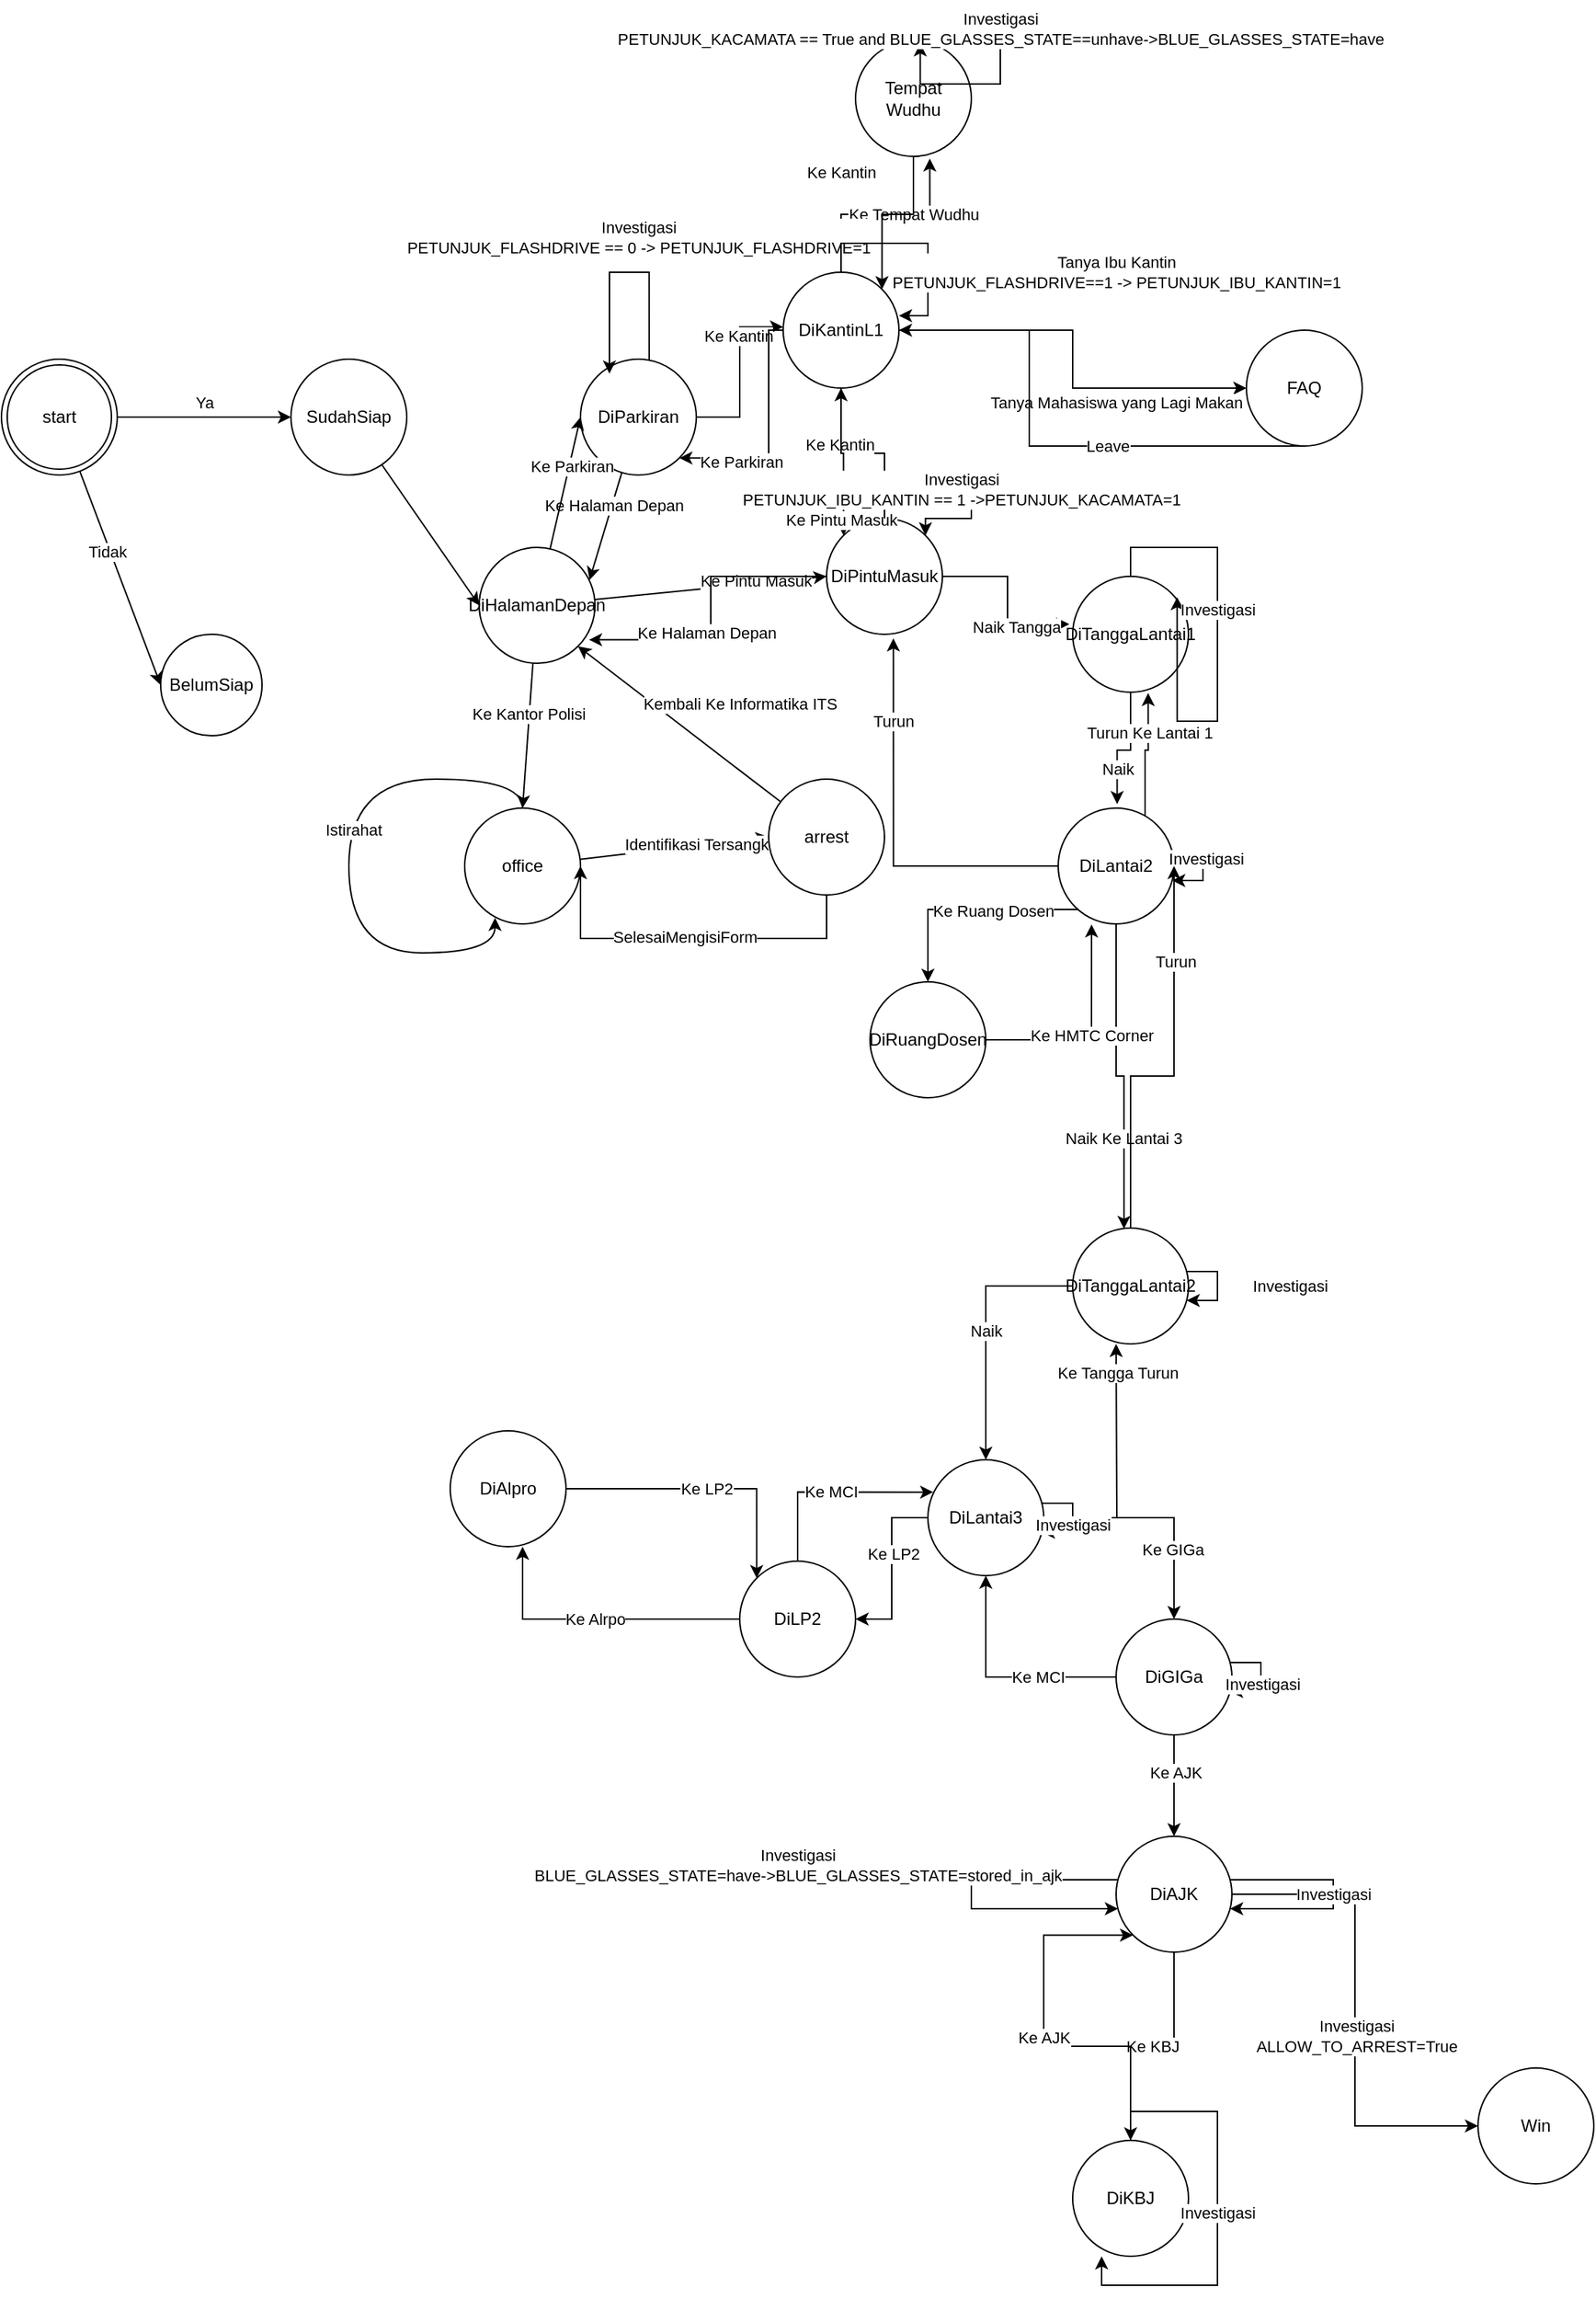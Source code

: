 <mxfile version="21.1.4" type="github">
  <diagram name="Page-1" id="a4VfMDKpxINX2sIHpQXR">
    <mxGraphModel dx="1909" dy="2142" grid="1" gridSize="10" guides="1" tooltips="1" connect="1" arrows="1" fold="1" page="1" pageScale="1" pageWidth="850" pageHeight="1100" math="0" shadow="0">
      <root>
        <mxCell id="0" />
        <mxCell id="1" parent="0" />
        <mxCell id="wOhKXllFgkgMSMnQ2QyS-3" style="edgeStyle=orthogonalEdgeStyle;rounded=0;orthogonalLoop=1;jettySize=auto;html=1;entryX=0;entryY=0.5;entryDx=0;entryDy=0;" parent="1" source="wOhKXllFgkgMSMnQ2QyS-1" target="wOhKXllFgkgMSMnQ2QyS-2" edge="1">
          <mxGeometry relative="1" as="geometry" />
        </mxCell>
        <mxCell id="wOhKXllFgkgMSMnQ2QyS-4" value="Ya" style="edgeLabel;html=1;align=center;verticalAlign=middle;resizable=0;points=[];" parent="wOhKXllFgkgMSMnQ2QyS-3" vertex="1" connectable="0">
          <mxGeometry x="0.23" y="1" relative="1" as="geometry">
            <mxPoint x="-14" y="-9" as="offset" />
          </mxGeometry>
        </mxCell>
        <mxCell id="wOhKXllFgkgMSMnQ2QyS-6" style="rounded=0;orthogonalLoop=1;jettySize=auto;html=1;entryX=0;entryY=0.5;entryDx=0;entryDy=0;" parent="1" source="wOhKXllFgkgMSMnQ2QyS-1" target="wOhKXllFgkgMSMnQ2QyS-8" edge="1">
          <mxGeometry relative="1" as="geometry">
            <mxPoint x="150" y="420" as="targetPoint" />
          </mxGeometry>
        </mxCell>
        <mxCell id="wOhKXllFgkgMSMnQ2QyS-7" value="Tidak" style="edgeLabel;html=1;align=center;verticalAlign=middle;resizable=0;points=[];" parent="wOhKXllFgkgMSMnQ2QyS-6" vertex="1" connectable="0">
          <mxGeometry x="-0.264" y="-2" relative="1" as="geometry">
            <mxPoint as="offset" />
          </mxGeometry>
        </mxCell>
        <mxCell id="wOhKXllFgkgMSMnQ2QyS-1" value="start" style="ellipse;shape=doubleEllipse;html=1;dashed=0;whiteSpace=wrap;aspect=fixed;" parent="1" vertex="1">
          <mxGeometry x="40" y="220" width="80" height="80" as="geometry" />
        </mxCell>
        <mxCell id="ifHIusebaDyqtSIKKYJp-2" style="rounded=0;orthogonalLoop=1;jettySize=auto;html=1;entryX=0;entryY=0.5;entryDx=0;entryDy=0;elbow=vertical;" edge="1" parent="1" source="wOhKXllFgkgMSMnQ2QyS-2" target="ifHIusebaDyqtSIKKYJp-1">
          <mxGeometry relative="1" as="geometry" />
        </mxCell>
        <mxCell id="wOhKXllFgkgMSMnQ2QyS-2" value="SudahSiap" style="shape=ellipse;html=1;dashed=0;whiteSpace=wrap;aspect=fixed;perimeter=ellipsePerimeter;" parent="1" vertex="1">
          <mxGeometry x="240" y="220" width="80" height="80" as="geometry" />
        </mxCell>
        <mxCell id="wOhKXllFgkgMSMnQ2QyS-8" value="BelumSiap" style="shape=ellipse;html=1;dashed=0;whiteSpace=wrap;aspect=fixed;perimeter=ellipsePerimeter;" parent="1" vertex="1">
          <mxGeometry x="150" y="410" width="70" height="70" as="geometry" />
        </mxCell>
        <mxCell id="ifHIusebaDyqtSIKKYJp-21" style="edgeStyle=orthogonalEdgeStyle;rounded=0;orthogonalLoop=1;jettySize=auto;html=1;entryX=0;entryY=0.472;entryDx=0;entryDy=0;entryPerimeter=0;" edge="1" parent="1" source="wOhKXllFgkgMSMnQ2QyS-9" target="ifHIusebaDyqtSIKKYJp-20">
          <mxGeometry relative="1" as="geometry" />
        </mxCell>
        <mxCell id="ifHIusebaDyqtSIKKYJp-22" value="Ke Kantin" style="edgeLabel;html=1;align=center;verticalAlign=middle;resizable=0;points=[];" vertex="1" connectable="0" parent="ifHIusebaDyqtSIKKYJp-21">
          <mxGeometry x="0.408" y="1" relative="1" as="geometry">
            <mxPoint as="offset" />
          </mxGeometry>
        </mxCell>
        <mxCell id="ifHIusebaDyqtSIKKYJp-23" style="rounded=0;orthogonalLoop=1;jettySize=auto;html=1;entryX=0.953;entryY=0.281;entryDx=0;entryDy=0;entryPerimeter=0;" edge="1" parent="1" source="wOhKXllFgkgMSMnQ2QyS-9" target="ifHIusebaDyqtSIKKYJp-1">
          <mxGeometry relative="1" as="geometry" />
        </mxCell>
        <mxCell id="ifHIusebaDyqtSIKKYJp-24" value="Ke Halaman Depan" style="edgeLabel;html=1;align=center;verticalAlign=middle;resizable=0;points=[];" vertex="1" connectable="0" parent="ifHIusebaDyqtSIKKYJp-23">
          <mxGeometry x="-0.39" y="1" relative="1" as="geometry">
            <mxPoint as="offset" />
          </mxGeometry>
        </mxCell>
        <mxCell id="wOhKXllFgkgMSMnQ2QyS-9" value="DiParkiran" style="shape=ellipse;html=1;dashed=0;whiteSpace=wrap;aspect=fixed;perimeter=ellipsePerimeter;" parent="1" vertex="1">
          <mxGeometry x="440" y="220" width="80" height="80" as="geometry" />
        </mxCell>
        <mxCell id="ifHIusebaDyqtSIKKYJp-3" style="rounded=0;orthogonalLoop=1;jettySize=auto;html=1;entryX=0;entryY=0.5;entryDx=0;entryDy=0;" edge="1" parent="1" source="ifHIusebaDyqtSIKKYJp-1" target="wOhKXllFgkgMSMnQ2QyS-9">
          <mxGeometry relative="1" as="geometry" />
        </mxCell>
        <mxCell id="ifHIusebaDyqtSIKKYJp-4" value="Ke Parkiran" style="edgeLabel;html=1;align=center;verticalAlign=middle;resizable=0;points=[];" vertex="1" connectable="0" parent="ifHIusebaDyqtSIKKYJp-3">
          <mxGeometry x="0.269" y="-1" relative="1" as="geometry">
            <mxPoint as="offset" />
          </mxGeometry>
        </mxCell>
        <mxCell id="ifHIusebaDyqtSIKKYJp-6" style="rounded=0;orthogonalLoop=1;jettySize=auto;html=1;entryX=0;entryY=0.5;entryDx=0;entryDy=0;" edge="1" parent="1" source="ifHIusebaDyqtSIKKYJp-1" target="ifHIusebaDyqtSIKKYJp-5">
          <mxGeometry relative="1" as="geometry">
            <mxPoint x="550" y="380" as="targetPoint" />
          </mxGeometry>
        </mxCell>
        <mxCell id="ifHIusebaDyqtSIKKYJp-7" value="Ke Pintu Masuk" style="edgeLabel;html=1;align=center;verticalAlign=middle;resizable=0;points=[];" vertex="1" connectable="0" parent="ifHIusebaDyqtSIKKYJp-6">
          <mxGeometry x="0.386" y="2" relative="1" as="geometry">
            <mxPoint as="offset" />
          </mxGeometry>
        </mxCell>
        <mxCell id="ifHIusebaDyqtSIKKYJp-9" style="rounded=0;orthogonalLoop=1;jettySize=auto;html=1;entryX=0.5;entryY=0;entryDx=0;entryDy=0;" edge="1" parent="1" source="ifHIusebaDyqtSIKKYJp-1" target="ifHIusebaDyqtSIKKYJp-8">
          <mxGeometry relative="1" as="geometry" />
        </mxCell>
        <mxCell id="ifHIusebaDyqtSIKKYJp-10" value="Ke Kantor Polisi" style="edgeLabel;html=1;align=center;verticalAlign=middle;resizable=0;points=[];" vertex="1" connectable="0" parent="ifHIusebaDyqtSIKKYJp-9">
          <mxGeometry x="-0.299" y="-1" relative="1" as="geometry">
            <mxPoint as="offset" />
          </mxGeometry>
        </mxCell>
        <mxCell id="ifHIusebaDyqtSIKKYJp-1" value="DiHalamanDepan" style="shape=ellipse;html=1;dashed=0;whiteSpace=wrap;aspect=fixed;perimeter=ellipsePerimeter;" vertex="1" parent="1">
          <mxGeometry x="370" y="350" width="80" height="80" as="geometry" />
        </mxCell>
        <mxCell id="ifHIusebaDyqtSIKKYJp-29" style="edgeStyle=orthogonalEdgeStyle;rounded=0;orthogonalLoop=1;jettySize=auto;html=1;entryX=0.5;entryY=1;entryDx=0;entryDy=0;" edge="1" parent="1" source="ifHIusebaDyqtSIKKYJp-5" target="ifHIusebaDyqtSIKKYJp-20">
          <mxGeometry relative="1" as="geometry" />
        </mxCell>
        <mxCell id="ifHIusebaDyqtSIKKYJp-30" value="Ke Kantin" style="edgeLabel;html=1;align=center;verticalAlign=middle;resizable=0;points=[];" vertex="1" connectable="0" parent="ifHIusebaDyqtSIKKYJp-29">
          <mxGeometry x="0.361" y="1" relative="1" as="geometry">
            <mxPoint as="offset" />
          </mxGeometry>
        </mxCell>
        <mxCell id="ifHIusebaDyqtSIKKYJp-32" style="edgeStyle=orthogonalEdgeStyle;rounded=0;orthogonalLoop=1;jettySize=auto;html=1;entryX=-0.029;entryY=0.413;entryDx=0;entryDy=0;entryPerimeter=0;" edge="1" parent="1" source="ifHIusebaDyqtSIKKYJp-5" target="ifHIusebaDyqtSIKKYJp-31">
          <mxGeometry relative="1" as="geometry" />
        </mxCell>
        <mxCell id="ifHIusebaDyqtSIKKYJp-33" value="Naik Tangga" style="edgeLabel;html=1;align=center;verticalAlign=middle;resizable=0;points=[];" vertex="1" connectable="0" parent="ifHIusebaDyqtSIKKYJp-32">
          <mxGeometry x="0.391" y="-2" relative="1" as="geometry">
            <mxPoint as="offset" />
          </mxGeometry>
        </mxCell>
        <mxCell id="ifHIusebaDyqtSIKKYJp-34" style="edgeStyle=orthogonalEdgeStyle;rounded=0;orthogonalLoop=1;jettySize=auto;html=1;entryX=0.949;entryY=0.797;entryDx=0;entryDy=0;entryPerimeter=0;" edge="1" parent="1" source="ifHIusebaDyqtSIKKYJp-5" target="ifHIusebaDyqtSIKKYJp-1">
          <mxGeometry relative="1" as="geometry" />
        </mxCell>
        <mxCell id="ifHIusebaDyqtSIKKYJp-35" value="Ke Halaman Depan" style="edgeLabel;html=1;align=center;verticalAlign=middle;resizable=0;points=[];" vertex="1" connectable="0" parent="ifHIusebaDyqtSIKKYJp-34">
          <mxGeometry x="0.143" y="-3" relative="1" as="geometry">
            <mxPoint as="offset" />
          </mxGeometry>
        </mxCell>
        <mxCell id="ifHIusebaDyqtSIKKYJp-5" value="DiPintuMasuk" style="shape=ellipse;html=1;dashed=0;whiteSpace=wrap;aspect=fixed;perimeter=ellipsePerimeter;" vertex="1" parent="1">
          <mxGeometry x="610" y="330" width="80" height="80" as="geometry" />
        </mxCell>
        <mxCell id="ifHIusebaDyqtSIKKYJp-12" style="rounded=0;orthogonalLoop=1;jettySize=auto;html=1;entryX=0;entryY=0.5;entryDx=0;entryDy=0;" edge="1" parent="1" source="ifHIusebaDyqtSIKKYJp-8" target="ifHIusebaDyqtSIKKYJp-11">
          <mxGeometry relative="1" as="geometry" />
        </mxCell>
        <mxCell id="ifHIusebaDyqtSIKKYJp-13" value="Identifikasi Tersangka" style="edgeLabel;html=1;align=center;verticalAlign=middle;resizable=0;points=[];" vertex="1" connectable="0" parent="ifHIusebaDyqtSIKKYJp-12">
          <mxGeometry x="0.281" y="1" relative="1" as="geometry">
            <mxPoint as="offset" />
          </mxGeometry>
        </mxCell>
        <mxCell id="ifHIusebaDyqtSIKKYJp-8" value="office" style="shape=ellipse;html=1;dashed=0;whiteSpace=wrap;aspect=fixed;perimeter=ellipsePerimeter;" vertex="1" parent="1">
          <mxGeometry x="360" y="530" width="80" height="80" as="geometry" />
        </mxCell>
        <mxCell id="ifHIusebaDyqtSIKKYJp-14" style="rounded=0;orthogonalLoop=1;jettySize=auto;html=1;entryX=1;entryY=1;entryDx=0;entryDy=0;" edge="1" parent="1" source="ifHIusebaDyqtSIKKYJp-11" target="ifHIusebaDyqtSIKKYJp-1">
          <mxGeometry relative="1" as="geometry" />
        </mxCell>
        <mxCell id="ifHIusebaDyqtSIKKYJp-15" value="Kembali Ke Informatika ITS" style="edgeLabel;html=1;align=center;verticalAlign=middle;resizable=0;points=[];" vertex="1" connectable="0" parent="ifHIusebaDyqtSIKKYJp-14">
          <mxGeometry x="0.243" y="-2" relative="1" as="geometry">
            <mxPoint x="57" as="offset" />
          </mxGeometry>
        </mxCell>
        <mxCell id="ifHIusebaDyqtSIKKYJp-18" style="edgeStyle=orthogonalEdgeStyle;rounded=0;orthogonalLoop=1;jettySize=auto;html=1;" edge="1" parent="1" source="ifHIusebaDyqtSIKKYJp-11" target="ifHIusebaDyqtSIKKYJp-8">
          <mxGeometry relative="1" as="geometry">
            <Array as="points">
              <mxPoint x="610" y="620" />
              <mxPoint x="440" y="620" />
            </Array>
          </mxGeometry>
        </mxCell>
        <mxCell id="ifHIusebaDyqtSIKKYJp-19" value="SelesaiMengisiForm" style="edgeLabel;html=1;align=center;verticalAlign=middle;resizable=0;points=[];" vertex="1" connectable="0" parent="ifHIusebaDyqtSIKKYJp-18">
          <mxGeometry x="0.025" y="-1" relative="1" as="geometry">
            <mxPoint as="offset" />
          </mxGeometry>
        </mxCell>
        <mxCell id="ifHIusebaDyqtSIKKYJp-11" value="arrest" style="shape=ellipse;html=1;dashed=0;whiteSpace=wrap;aspect=fixed;perimeter=ellipsePerimeter;" vertex="1" parent="1">
          <mxGeometry x="570" y="510" width="80" height="80" as="geometry" />
        </mxCell>
        <mxCell id="ifHIusebaDyqtSIKKYJp-16" style="edgeStyle=orthogonalEdgeStyle;rounded=0;orthogonalLoop=1;jettySize=auto;html=1;entryX=0.262;entryY=0.947;entryDx=0;entryDy=0;entryPerimeter=0;curved=1;" edge="1" parent="1" source="ifHIusebaDyqtSIKKYJp-8" target="ifHIusebaDyqtSIKKYJp-8">
          <mxGeometry relative="1" as="geometry">
            <Array as="points">
              <mxPoint x="400" y="510" />
              <mxPoint x="280" y="510" />
              <mxPoint x="280" y="630" />
              <mxPoint x="381" y="630" />
            </Array>
          </mxGeometry>
        </mxCell>
        <mxCell id="ifHIusebaDyqtSIKKYJp-17" value="Istirahat" style="edgeLabel;html=1;align=center;verticalAlign=middle;resizable=0;points=[];" vertex="1" connectable="0" parent="ifHIusebaDyqtSIKKYJp-16">
          <mxGeometry x="-0.095" y="3" relative="1" as="geometry">
            <mxPoint as="offset" />
          </mxGeometry>
        </mxCell>
        <mxCell id="ifHIusebaDyqtSIKKYJp-56" style="edgeStyle=orthogonalEdgeStyle;rounded=0;orthogonalLoop=1;jettySize=auto;html=1;entryX=0;entryY=0.5;entryDx=0;entryDy=0;" edge="1" parent="1" source="ifHIusebaDyqtSIKKYJp-20" target="ifHIusebaDyqtSIKKYJp-55">
          <mxGeometry relative="1" as="geometry" />
        </mxCell>
        <mxCell id="ifHIusebaDyqtSIKKYJp-57" value="Tanya Mahasiswa yang Lagi Makan" style="edgeLabel;html=1;align=center;verticalAlign=middle;resizable=0;points=[];" vertex="1" connectable="0" parent="ifHIusebaDyqtSIKKYJp-56">
          <mxGeometry x="0.793" y="1" relative="1" as="geometry">
            <mxPoint x="-61" y="11" as="offset" />
          </mxGeometry>
        </mxCell>
        <mxCell id="ifHIusebaDyqtSIKKYJp-59" style="edgeStyle=orthogonalEdgeStyle;rounded=0;orthogonalLoop=1;jettySize=auto;html=1;entryX=0.641;entryY=1.018;entryDx=0;entryDy=0;entryPerimeter=0;" edge="1" parent="1" source="ifHIusebaDyqtSIKKYJp-20" target="ifHIusebaDyqtSIKKYJp-58">
          <mxGeometry relative="1" as="geometry" />
        </mxCell>
        <mxCell id="ifHIusebaDyqtSIKKYJp-60" value="Ke Tempat Wudhu" style="edgeLabel;html=1;align=center;verticalAlign=middle;resizable=0;points=[];" vertex="1" connectable="0" parent="ifHIusebaDyqtSIKKYJp-59">
          <mxGeometry x="0.281" relative="1" as="geometry">
            <mxPoint as="offset" />
          </mxGeometry>
        </mxCell>
        <mxCell id="ifHIusebaDyqtSIKKYJp-61" style="edgeStyle=orthogonalEdgeStyle;rounded=0;orthogonalLoop=1;jettySize=auto;html=1;entryX=1;entryY=1;entryDx=0;entryDy=0;" edge="1" parent="1" source="ifHIusebaDyqtSIKKYJp-20" target="wOhKXllFgkgMSMnQ2QyS-9">
          <mxGeometry relative="1" as="geometry">
            <Array as="points">
              <mxPoint x="570" y="200" />
              <mxPoint x="570" y="288" />
            </Array>
          </mxGeometry>
        </mxCell>
        <mxCell id="ifHIusebaDyqtSIKKYJp-62" value="Ke Parkiran" style="edgeLabel;html=1;align=center;verticalAlign=middle;resizable=0;points=[];" vertex="1" connectable="0" parent="ifHIusebaDyqtSIKKYJp-61">
          <mxGeometry x="0.472" y="2" relative="1" as="geometry">
            <mxPoint as="offset" />
          </mxGeometry>
        </mxCell>
        <mxCell id="ifHIusebaDyqtSIKKYJp-63" style="edgeStyle=orthogonalEdgeStyle;rounded=0;orthogonalLoop=1;jettySize=auto;html=1;entryX=0;entryY=0;entryDx=0;entryDy=0;" edge="1" parent="1" source="ifHIusebaDyqtSIKKYJp-20" target="ifHIusebaDyqtSIKKYJp-5">
          <mxGeometry relative="1" as="geometry" />
        </mxCell>
        <mxCell id="ifHIusebaDyqtSIKKYJp-64" value="Ke Pintu Masuk" style="edgeLabel;html=1;align=center;verticalAlign=middle;resizable=0;points=[];" vertex="1" connectable="0" parent="ifHIusebaDyqtSIKKYJp-63">
          <mxGeometry x="0.783" y="-2" relative="1" as="geometry">
            <mxPoint as="offset" />
          </mxGeometry>
        </mxCell>
        <mxCell id="ifHIusebaDyqtSIKKYJp-20" value="DiKantinL1" style="shape=ellipse;html=1;dashed=0;whiteSpace=wrap;aspect=fixed;perimeter=ellipsePerimeter;" vertex="1" parent="1">
          <mxGeometry x="580" y="160" width="80" height="80" as="geometry" />
        </mxCell>
        <mxCell id="ifHIusebaDyqtSIKKYJp-25" style="edgeStyle=orthogonalEdgeStyle;rounded=0;orthogonalLoop=1;jettySize=auto;html=1;exitX=0.593;exitY=0.011;exitDx=0;exitDy=0;exitPerimeter=0;" edge="1" parent="1" source="wOhKXllFgkgMSMnQ2QyS-9">
          <mxGeometry relative="1" as="geometry">
            <mxPoint x="460" y="230" as="targetPoint" />
            <Array as="points">
              <mxPoint x="487" y="160" />
              <mxPoint x="460" y="160" />
            </Array>
          </mxGeometry>
        </mxCell>
        <mxCell id="ifHIusebaDyqtSIKKYJp-26" value="Investigasi&lt;br&gt;PETUNJUK_FLASHDRIVE == 0 -&amp;gt; PETUNJUK_FLASHDRIVE=1" style="edgeLabel;html=1;align=center;verticalAlign=middle;resizable=0;points=[];" vertex="1" connectable="0" parent="ifHIusebaDyqtSIKKYJp-25">
          <mxGeometry x="-0.128" y="-2" relative="1" as="geometry">
            <mxPoint y="-22" as="offset" />
          </mxGeometry>
        </mxCell>
        <mxCell id="ifHIusebaDyqtSIKKYJp-27" style="edgeStyle=orthogonalEdgeStyle;rounded=0;orthogonalLoop=1;jettySize=auto;html=1;entryX=1;entryY=0;entryDx=0;entryDy=0;" edge="1" parent="1" source="ifHIusebaDyqtSIKKYJp-5" target="ifHIusebaDyqtSIKKYJp-5">
          <mxGeometry relative="1" as="geometry">
            <Array as="points">
              <mxPoint x="650" y="310" />
              <mxPoint x="710" y="310" />
              <mxPoint x="710" y="330" />
              <mxPoint x="678" y="330" />
            </Array>
          </mxGeometry>
        </mxCell>
        <mxCell id="ifHIusebaDyqtSIKKYJp-28" value="Investigasi&lt;br&gt;PETUNJUK_IBU_KANTIN == 1 -&amp;gt;PETUNJUK_KACAMATA=1" style="edgeLabel;html=1;align=center;verticalAlign=middle;resizable=0;points=[];" vertex="1" connectable="0" parent="ifHIusebaDyqtSIKKYJp-27">
          <mxGeometry x="0.021" relative="1" as="geometry">
            <mxPoint as="offset" />
          </mxGeometry>
        </mxCell>
        <mxCell id="ifHIusebaDyqtSIKKYJp-39" style="edgeStyle=orthogonalEdgeStyle;rounded=0;orthogonalLoop=1;jettySize=auto;html=1;entryX=0.509;entryY=-0.034;entryDx=0;entryDy=0;entryPerimeter=0;" edge="1" parent="1" source="ifHIusebaDyqtSIKKYJp-31" target="ifHIusebaDyqtSIKKYJp-38">
          <mxGeometry relative="1" as="geometry" />
        </mxCell>
        <mxCell id="ifHIusebaDyqtSIKKYJp-40" value="Naik" style="edgeLabel;html=1;align=center;verticalAlign=middle;resizable=0;points=[];" vertex="1" connectable="0" parent="ifHIusebaDyqtSIKKYJp-39">
          <mxGeometry x="0.448" relative="1" as="geometry">
            <mxPoint as="offset" />
          </mxGeometry>
        </mxCell>
        <mxCell id="ifHIusebaDyqtSIKKYJp-31" value="DiTanggaLantai1" style="shape=ellipse;html=1;dashed=0;whiteSpace=wrap;aspect=fixed;perimeter=ellipsePerimeter;" vertex="1" parent="1">
          <mxGeometry x="780" y="370" width="80" height="80" as="geometry" />
        </mxCell>
        <mxCell id="ifHIusebaDyqtSIKKYJp-36" style="edgeStyle=orthogonalEdgeStyle;rounded=0;orthogonalLoop=1;jettySize=auto;html=1;entryX=0.902;entryY=0.179;entryDx=0;entryDy=0;entryPerimeter=0;" edge="1" parent="1" source="ifHIusebaDyqtSIKKYJp-31" target="ifHIusebaDyqtSIKKYJp-31">
          <mxGeometry relative="1" as="geometry" />
        </mxCell>
        <mxCell id="ifHIusebaDyqtSIKKYJp-37" value="Investigasi" style="edgeLabel;html=1;align=center;verticalAlign=middle;resizable=0;points=[];" vertex="1" connectable="0" parent="ifHIusebaDyqtSIKKYJp-36">
          <mxGeometry x="-0.216" relative="1" as="geometry">
            <mxPoint as="offset" />
          </mxGeometry>
        </mxCell>
        <mxCell id="ifHIusebaDyqtSIKKYJp-41" style="edgeStyle=orthogonalEdgeStyle;rounded=0;orthogonalLoop=1;jettySize=auto;html=1;entryX=0.577;entryY=1.035;entryDx=0;entryDy=0;entryPerimeter=0;" edge="1" parent="1" source="ifHIusebaDyqtSIKKYJp-38" target="ifHIusebaDyqtSIKKYJp-5">
          <mxGeometry relative="1" as="geometry" />
        </mxCell>
        <mxCell id="ifHIusebaDyqtSIKKYJp-42" value="Turun" style="edgeLabel;html=1;align=center;verticalAlign=middle;resizable=0;points=[];" vertex="1" connectable="0" parent="ifHIusebaDyqtSIKKYJp-41">
          <mxGeometry x="0.582" relative="1" as="geometry">
            <mxPoint as="offset" />
          </mxGeometry>
        </mxCell>
        <mxCell id="ifHIusebaDyqtSIKKYJp-45" style="edgeStyle=orthogonalEdgeStyle;rounded=0;orthogonalLoop=1;jettySize=auto;html=1;entryX=0.652;entryY=1.007;entryDx=0;entryDy=0;entryPerimeter=0;" edge="1" parent="1" source="ifHIusebaDyqtSIKKYJp-38" target="ifHIusebaDyqtSIKKYJp-31">
          <mxGeometry relative="1" as="geometry">
            <Array as="points">
              <mxPoint x="830" y="490" />
              <mxPoint x="832" y="490" />
            </Array>
          </mxGeometry>
        </mxCell>
        <mxCell id="ifHIusebaDyqtSIKKYJp-46" value="Turun Ke Lantai 1" style="edgeLabel;html=1;align=center;verticalAlign=middle;resizable=0;points=[];" vertex="1" connectable="0" parent="ifHIusebaDyqtSIKKYJp-45">
          <mxGeometry x="0.383" y="-1" relative="1" as="geometry">
            <mxPoint as="offset" />
          </mxGeometry>
        </mxCell>
        <mxCell id="ifHIusebaDyqtSIKKYJp-48" style="edgeStyle=orthogonalEdgeStyle;rounded=0;orthogonalLoop=1;jettySize=auto;html=1;entryX=0.443;entryY=0.007;entryDx=0;entryDy=0;entryPerimeter=0;" edge="1" parent="1" source="ifHIusebaDyqtSIKKYJp-38" target="ifHIusebaDyqtSIKKYJp-47">
          <mxGeometry relative="1" as="geometry" />
        </mxCell>
        <mxCell id="ifHIusebaDyqtSIKKYJp-49" value="Naik Ke Lantai 3" style="edgeLabel;html=1;align=center;verticalAlign=middle;resizable=0;points=[];" vertex="1" connectable="0" parent="ifHIusebaDyqtSIKKYJp-48">
          <mxGeometry x="0.418" y="-1" relative="1" as="geometry">
            <mxPoint as="offset" />
          </mxGeometry>
        </mxCell>
        <mxCell id="ifHIusebaDyqtSIKKYJp-51" style="edgeStyle=orthogonalEdgeStyle;rounded=0;orthogonalLoop=1;jettySize=auto;html=1;" edge="1" parent="1" source="ifHIusebaDyqtSIKKYJp-38" target="ifHIusebaDyqtSIKKYJp-50">
          <mxGeometry relative="1" as="geometry">
            <Array as="points">
              <mxPoint x="680" y="600" />
            </Array>
          </mxGeometry>
        </mxCell>
        <mxCell id="ifHIusebaDyqtSIKKYJp-52" value="Ke Ruang Dosen" style="edgeLabel;html=1;align=center;verticalAlign=middle;resizable=0;points=[];" vertex="1" connectable="0" parent="ifHIusebaDyqtSIKKYJp-51">
          <mxGeometry x="-0.231" y="1" relative="1" as="geometry">
            <mxPoint as="offset" />
          </mxGeometry>
        </mxCell>
        <mxCell id="ifHIusebaDyqtSIKKYJp-38" value="DiLantai2" style="shape=ellipse;html=1;dashed=0;whiteSpace=wrap;aspect=fixed;perimeter=ellipsePerimeter;" vertex="1" parent="1">
          <mxGeometry x="770" y="530" width="80" height="80" as="geometry" />
        </mxCell>
        <mxCell id="ifHIusebaDyqtSIKKYJp-43" style="edgeStyle=orthogonalEdgeStyle;rounded=0;orthogonalLoop=1;jettySize=auto;html=1;" edge="1" parent="1" source="ifHIusebaDyqtSIKKYJp-38" target="ifHIusebaDyqtSIKKYJp-38">
          <mxGeometry relative="1" as="geometry" />
        </mxCell>
        <mxCell id="ifHIusebaDyqtSIKKYJp-44" value="Investigasi" style="edgeLabel;html=1;align=center;verticalAlign=middle;resizable=0;points=[];" vertex="1" connectable="0" parent="ifHIusebaDyqtSIKKYJp-43">
          <mxGeometry x="-0.173" y="2" relative="1" as="geometry">
            <mxPoint as="offset" />
          </mxGeometry>
        </mxCell>
        <mxCell id="ifHIusebaDyqtSIKKYJp-73" style="edgeStyle=orthogonalEdgeStyle;rounded=0;orthogonalLoop=1;jettySize=auto;html=1;" edge="1" parent="1" source="ifHIusebaDyqtSIKKYJp-47" target="ifHIusebaDyqtSIKKYJp-72">
          <mxGeometry relative="1" as="geometry" />
        </mxCell>
        <mxCell id="ifHIusebaDyqtSIKKYJp-74" value="Naik" style="edgeLabel;html=1;align=center;verticalAlign=middle;resizable=0;points=[];" vertex="1" connectable="0" parent="ifHIusebaDyqtSIKKYJp-73">
          <mxGeometry x="0.013" relative="1" as="geometry">
            <mxPoint as="offset" />
          </mxGeometry>
        </mxCell>
        <mxCell id="ifHIusebaDyqtSIKKYJp-75" style="edgeStyle=orthogonalEdgeStyle;rounded=0;orthogonalLoop=1;jettySize=auto;html=1;" edge="1" parent="1" source="ifHIusebaDyqtSIKKYJp-47" target="ifHIusebaDyqtSIKKYJp-38">
          <mxGeometry relative="1" as="geometry">
            <Array as="points">
              <mxPoint x="820" y="715" />
              <mxPoint x="850" y="715" />
            </Array>
          </mxGeometry>
        </mxCell>
        <mxCell id="ifHIusebaDyqtSIKKYJp-76" value="Turun" style="edgeLabel;html=1;align=center;verticalAlign=middle;resizable=0;points=[];" vertex="1" connectable="0" parent="ifHIusebaDyqtSIKKYJp-75">
          <mxGeometry x="0.529" y="-1" relative="1" as="geometry">
            <mxPoint as="offset" />
          </mxGeometry>
        </mxCell>
        <mxCell id="ifHIusebaDyqtSIKKYJp-47" value="DiTanggaLantai2" style="shape=ellipse;html=1;dashed=0;whiteSpace=wrap;aspect=fixed;perimeter=ellipsePerimeter;" vertex="1" parent="1">
          <mxGeometry x="780" y="820" width="80" height="80" as="geometry" />
        </mxCell>
        <mxCell id="ifHIusebaDyqtSIKKYJp-109" value="Ke HMTC Corner" style="edgeStyle=orthogonalEdgeStyle;rounded=0;orthogonalLoop=1;jettySize=auto;html=1;entryX=0.288;entryY=1.004;entryDx=0;entryDy=0;entryPerimeter=0;" edge="1" parent="1" source="ifHIusebaDyqtSIKKYJp-50" target="ifHIusebaDyqtSIKKYJp-38">
          <mxGeometry relative="1" as="geometry" />
        </mxCell>
        <mxCell id="ifHIusebaDyqtSIKKYJp-50" value="DiRuangDosen" style="shape=ellipse;html=1;dashed=0;whiteSpace=wrap;aspect=fixed;perimeter=ellipsePerimeter;" vertex="1" parent="1">
          <mxGeometry x="640" y="650" width="80" height="80" as="geometry" />
        </mxCell>
        <mxCell id="ifHIusebaDyqtSIKKYJp-53" style="edgeStyle=orthogonalEdgeStyle;rounded=0;orthogonalLoop=1;jettySize=auto;html=1;entryX=1;entryY=0.375;entryDx=0;entryDy=0;entryPerimeter=0;" edge="1" parent="1" source="ifHIusebaDyqtSIKKYJp-20" target="ifHIusebaDyqtSIKKYJp-20">
          <mxGeometry relative="1" as="geometry" />
        </mxCell>
        <mxCell id="ifHIusebaDyqtSIKKYJp-54" value="Tanya Ibu Kantin&lt;br&gt;PETUNJUK_FLASHDRIVE==1 -&amp;gt; PETUNJUK_IBU_KANTIN=1" style="edgeLabel;html=1;align=center;verticalAlign=middle;resizable=0;points=[];" vertex="1" connectable="0" parent="ifHIusebaDyqtSIKKYJp-53">
          <mxGeometry x="0.265" y="-1" relative="1" as="geometry">
            <mxPoint x="131" y="5" as="offset" />
          </mxGeometry>
        </mxCell>
        <mxCell id="ifHIusebaDyqtSIKKYJp-65" style="edgeStyle=orthogonalEdgeStyle;rounded=0;orthogonalLoop=1;jettySize=auto;html=1;" edge="1" parent="1" source="ifHIusebaDyqtSIKKYJp-55" target="ifHIusebaDyqtSIKKYJp-20">
          <mxGeometry relative="1" as="geometry">
            <Array as="points">
              <mxPoint x="750" y="280" />
              <mxPoint x="750" y="200" />
            </Array>
          </mxGeometry>
        </mxCell>
        <mxCell id="ifHIusebaDyqtSIKKYJp-66" value="Leave" style="edgeLabel;html=1;align=center;verticalAlign=middle;resizable=0;points=[];" vertex="1" connectable="0" parent="ifHIusebaDyqtSIKKYJp-65">
          <mxGeometry x="-0.242" relative="1" as="geometry">
            <mxPoint as="offset" />
          </mxGeometry>
        </mxCell>
        <mxCell id="ifHIusebaDyqtSIKKYJp-55" value="FAQ" style="shape=ellipse;html=1;dashed=0;whiteSpace=wrap;aspect=fixed;perimeter=ellipsePerimeter;" vertex="1" parent="1">
          <mxGeometry x="900" y="200" width="80" height="80" as="geometry" />
        </mxCell>
        <mxCell id="ifHIusebaDyqtSIKKYJp-69" style="edgeStyle=orthogonalEdgeStyle;rounded=0;orthogonalLoop=1;jettySize=auto;html=1;entryX=1;entryY=0;entryDx=0;entryDy=0;" edge="1" parent="1" source="ifHIusebaDyqtSIKKYJp-58" target="ifHIusebaDyqtSIKKYJp-20">
          <mxGeometry relative="1" as="geometry" />
        </mxCell>
        <mxCell id="ifHIusebaDyqtSIKKYJp-70" value="Ke Kantin" style="edgeLabel;html=1;align=center;verticalAlign=middle;resizable=0;points=[];" vertex="1" connectable="0" parent="ifHIusebaDyqtSIKKYJp-69">
          <mxGeometry x="-0.394" y="2" relative="1" as="geometry">
            <mxPoint x="-52" y="-24" as="offset" />
          </mxGeometry>
        </mxCell>
        <mxCell id="ifHIusebaDyqtSIKKYJp-58" value="Tempat Wudhu" style="ellipse;whiteSpace=wrap;html=1;aspect=fixed;" vertex="1" parent="1">
          <mxGeometry x="630" width="80" height="80" as="geometry" />
        </mxCell>
        <mxCell id="ifHIusebaDyqtSIKKYJp-67" style="edgeStyle=orthogonalEdgeStyle;rounded=0;orthogonalLoop=1;jettySize=auto;html=1;entryX=0.559;entryY=0.024;entryDx=0;entryDy=0;entryPerimeter=0;" edge="1" parent="1" source="ifHIusebaDyqtSIKKYJp-58" target="ifHIusebaDyqtSIKKYJp-58">
          <mxGeometry relative="1" as="geometry">
            <Array as="points">
              <mxPoint x="670" y="-20" />
              <mxPoint x="730" y="-20" />
              <mxPoint x="730" y="30" />
              <mxPoint x="675" y="30" />
            </Array>
          </mxGeometry>
        </mxCell>
        <mxCell id="ifHIusebaDyqtSIKKYJp-68" value="Investigasi&lt;br&gt;PETUNJUK_KACAMATA == True and BLUE_GLASSES_STATE==unhave-&amp;gt;BLUE_GLASSES_STATE=have" style="edgeLabel;html=1;align=center;verticalAlign=middle;resizable=0;points=[];" vertex="1" connectable="0" parent="ifHIusebaDyqtSIKKYJp-67">
          <mxGeometry x="-0.142" relative="1" as="geometry">
            <mxPoint as="offset" />
          </mxGeometry>
        </mxCell>
        <mxCell id="ifHIusebaDyqtSIKKYJp-71" value="Investigasi" style="edgeStyle=orthogonalEdgeStyle;rounded=0;orthogonalLoop=1;jettySize=auto;html=1;" edge="1" parent="1" source="ifHIusebaDyqtSIKKYJp-47" target="ifHIusebaDyqtSIKKYJp-47">
          <mxGeometry y="50" relative="1" as="geometry">
            <mxPoint as="offset" />
          </mxGeometry>
        </mxCell>
        <mxCell id="ifHIusebaDyqtSIKKYJp-79" style="edgeStyle=orthogonalEdgeStyle;rounded=0;orthogonalLoop=1;jettySize=auto;html=1;" edge="1" parent="1" source="ifHIusebaDyqtSIKKYJp-72">
          <mxGeometry relative="1" as="geometry">
            <mxPoint x="810" y="900" as="targetPoint" />
          </mxGeometry>
        </mxCell>
        <mxCell id="ifHIusebaDyqtSIKKYJp-80" value="Ke Tangga Turun" style="edgeLabel;html=1;align=center;verticalAlign=middle;resizable=0;points=[];" vertex="1" connectable="0" parent="ifHIusebaDyqtSIKKYJp-79">
          <mxGeometry x="0.766" y="-1" relative="1" as="geometry">
            <mxPoint as="offset" />
          </mxGeometry>
        </mxCell>
        <mxCell id="ifHIusebaDyqtSIKKYJp-83" style="edgeStyle=orthogonalEdgeStyle;rounded=0;orthogonalLoop=1;jettySize=auto;html=1;" edge="1" parent="1" source="ifHIusebaDyqtSIKKYJp-72" target="ifHIusebaDyqtSIKKYJp-82">
          <mxGeometry relative="1" as="geometry" />
        </mxCell>
        <mxCell id="ifHIusebaDyqtSIKKYJp-84" value="Ke GIGa" style="edgeLabel;html=1;align=center;verticalAlign=middle;resizable=0;points=[];" vertex="1" connectable="0" parent="ifHIusebaDyqtSIKKYJp-83">
          <mxGeometry x="0.394" y="-1" relative="1" as="geometry">
            <mxPoint as="offset" />
          </mxGeometry>
        </mxCell>
        <mxCell id="ifHIusebaDyqtSIKKYJp-85" value="" style="edgeStyle=orthogonalEdgeStyle;rounded=0;orthogonalLoop=1;jettySize=auto;html=1;" edge="1" parent="1" source="ifHIusebaDyqtSIKKYJp-72" target="ifHIusebaDyqtSIKKYJp-81">
          <mxGeometry relative="1" as="geometry" />
        </mxCell>
        <mxCell id="ifHIusebaDyqtSIKKYJp-86" value="Ke LP2" style="edgeLabel;html=1;align=center;verticalAlign=middle;resizable=0;points=[];" vertex="1" connectable="0" parent="ifHIusebaDyqtSIKKYJp-85">
          <mxGeometry x="-0.179" y="1" relative="1" as="geometry">
            <mxPoint as="offset" />
          </mxGeometry>
        </mxCell>
        <mxCell id="ifHIusebaDyqtSIKKYJp-72" value="DiLantai3" style="shape=ellipse;html=1;dashed=0;whiteSpace=wrap;aspect=fixed;perimeter=ellipsePerimeter;" vertex="1" parent="1">
          <mxGeometry x="680" y="980" width="80" height="80" as="geometry" />
        </mxCell>
        <mxCell id="ifHIusebaDyqtSIKKYJp-77" style="edgeStyle=orthogonalEdgeStyle;rounded=0;orthogonalLoop=1;jettySize=auto;html=1;" edge="1" parent="1" source="ifHIusebaDyqtSIKKYJp-72" target="ifHIusebaDyqtSIKKYJp-72">
          <mxGeometry relative="1" as="geometry" />
        </mxCell>
        <mxCell id="ifHIusebaDyqtSIKKYJp-78" value="Investigasi" style="edgeLabel;html=1;align=center;verticalAlign=middle;resizable=0;points=[];" vertex="1" connectable="0" parent="ifHIusebaDyqtSIKKYJp-77">
          <mxGeometry x="0.163" relative="1" as="geometry">
            <mxPoint as="offset" />
          </mxGeometry>
        </mxCell>
        <mxCell id="ifHIusebaDyqtSIKKYJp-105" value="Ke Alrpo" style="edgeStyle=orthogonalEdgeStyle;rounded=0;orthogonalLoop=1;jettySize=auto;html=1;entryX=0.625;entryY=1;entryDx=0;entryDy=0;entryPerimeter=0;" edge="1" parent="1" source="ifHIusebaDyqtSIKKYJp-81" target="ifHIusebaDyqtSIKKYJp-104">
          <mxGeometry relative="1" as="geometry" />
        </mxCell>
        <mxCell id="ifHIusebaDyqtSIKKYJp-106" value="Ke MCI" style="edgeStyle=orthogonalEdgeStyle;rounded=0;orthogonalLoop=1;jettySize=auto;html=1;entryX=0.046;entryY=0.279;entryDx=0;entryDy=0;entryPerimeter=0;" edge="1" parent="1" source="ifHIusebaDyqtSIKKYJp-81" target="ifHIusebaDyqtSIKKYJp-72">
          <mxGeometry relative="1" as="geometry">
            <Array as="points">
              <mxPoint x="590" y="1002" />
            </Array>
          </mxGeometry>
        </mxCell>
        <mxCell id="ifHIusebaDyqtSIKKYJp-81" value="DiLP2" style="shape=ellipse;html=1;dashed=0;whiteSpace=wrap;aspect=fixed;perimeter=ellipsePerimeter;" vertex="1" parent="1">
          <mxGeometry x="550" y="1050" width="80" height="80" as="geometry" />
        </mxCell>
        <mxCell id="ifHIusebaDyqtSIKKYJp-89" style="edgeStyle=orthogonalEdgeStyle;rounded=0;orthogonalLoop=1;jettySize=auto;html=1;" edge="1" parent="1" source="ifHIusebaDyqtSIKKYJp-82" target="ifHIusebaDyqtSIKKYJp-72">
          <mxGeometry relative="1" as="geometry" />
        </mxCell>
        <mxCell id="ifHIusebaDyqtSIKKYJp-90" value="Ke MCI" style="edgeLabel;html=1;align=center;verticalAlign=middle;resizable=0;points=[];" vertex="1" connectable="0" parent="ifHIusebaDyqtSIKKYJp-89">
          <mxGeometry x="-0.327" relative="1" as="geometry">
            <mxPoint as="offset" />
          </mxGeometry>
        </mxCell>
        <mxCell id="ifHIusebaDyqtSIKKYJp-92" value="" style="edgeStyle=orthogonalEdgeStyle;rounded=0;orthogonalLoop=1;jettySize=auto;html=1;" edge="1" parent="1" source="ifHIusebaDyqtSIKKYJp-82" target="ifHIusebaDyqtSIKKYJp-91">
          <mxGeometry relative="1" as="geometry" />
        </mxCell>
        <mxCell id="ifHIusebaDyqtSIKKYJp-94" value="Ke AJK" style="edgeLabel;html=1;align=center;verticalAlign=middle;resizable=0;points=[];" vertex="1" connectable="0" parent="ifHIusebaDyqtSIKKYJp-92">
          <mxGeometry x="-0.277" y="1" relative="1" as="geometry">
            <mxPoint as="offset" />
          </mxGeometry>
        </mxCell>
        <mxCell id="ifHIusebaDyqtSIKKYJp-82" value="DiGIGa" style="shape=ellipse;html=1;dashed=0;whiteSpace=wrap;aspect=fixed;perimeter=ellipsePerimeter;" vertex="1" parent="1">
          <mxGeometry x="810" y="1090" width="80" height="80" as="geometry" />
        </mxCell>
        <mxCell id="ifHIusebaDyqtSIKKYJp-87" style="edgeStyle=orthogonalEdgeStyle;rounded=0;orthogonalLoop=1;jettySize=auto;html=1;" edge="1" parent="1" source="ifHIusebaDyqtSIKKYJp-82" target="ifHIusebaDyqtSIKKYJp-82">
          <mxGeometry relative="1" as="geometry" />
        </mxCell>
        <mxCell id="ifHIusebaDyqtSIKKYJp-88" value="Investigasi" style="edgeLabel;html=1;align=center;verticalAlign=middle;resizable=0;points=[];" vertex="1" connectable="0" parent="ifHIusebaDyqtSIKKYJp-87">
          <mxGeometry x="0.175" y="1" relative="1" as="geometry">
            <mxPoint as="offset" />
          </mxGeometry>
        </mxCell>
        <mxCell id="ifHIusebaDyqtSIKKYJp-97" style="edgeStyle=orthogonalEdgeStyle;rounded=0;orthogonalLoop=1;jettySize=auto;html=1;entryX=0;entryY=0.5;entryDx=0;entryDy=0;" edge="1" parent="1" source="ifHIusebaDyqtSIKKYJp-91" target="ifHIusebaDyqtSIKKYJp-96">
          <mxGeometry relative="1" as="geometry" />
        </mxCell>
        <mxCell id="ifHIusebaDyqtSIKKYJp-98" value="Investigasi&lt;br&gt;ALLOW_TO_ARREST=True" style="edgeLabel;html=1;align=center;verticalAlign=middle;resizable=0;points=[];" vertex="1" connectable="0" parent="ifHIusebaDyqtSIKKYJp-97">
          <mxGeometry x="0.107" y="1" relative="1" as="geometry">
            <mxPoint as="offset" />
          </mxGeometry>
        </mxCell>
        <mxCell id="ifHIusebaDyqtSIKKYJp-101" value="Ke KBJ" style="edgeStyle=orthogonalEdgeStyle;rounded=0;orthogonalLoop=1;jettySize=auto;html=1;" edge="1" parent="1" source="ifHIusebaDyqtSIKKYJp-91" target="ifHIusebaDyqtSIKKYJp-100">
          <mxGeometry relative="1" as="geometry" />
        </mxCell>
        <mxCell id="ifHIusebaDyqtSIKKYJp-91" value="DiAJK" style="shape=ellipse;html=1;dashed=0;whiteSpace=wrap;aspect=fixed;perimeter=ellipsePerimeter;" vertex="1" parent="1">
          <mxGeometry x="810" y="1240" width="80" height="80" as="geometry" />
        </mxCell>
        <mxCell id="ifHIusebaDyqtSIKKYJp-95" value="Investigasi" style="edgeStyle=orthogonalEdgeStyle;rounded=0;orthogonalLoop=1;jettySize=auto;html=1;" edge="1" parent="1" source="ifHIusebaDyqtSIKKYJp-91" target="ifHIusebaDyqtSIKKYJp-91">
          <mxGeometry relative="1" as="geometry">
            <Array as="points">
              <mxPoint x="960" y="1280" />
            </Array>
          </mxGeometry>
        </mxCell>
        <mxCell id="ifHIusebaDyqtSIKKYJp-96" value="Win" style="shape=ellipse;html=1;dashed=0;whiteSpace=wrap;aspect=fixed;perimeter=ellipsePerimeter;" vertex="1" parent="1">
          <mxGeometry x="1060" y="1400" width="80" height="80" as="geometry" />
        </mxCell>
        <mxCell id="ifHIusebaDyqtSIKKYJp-99" value="Investigasi&lt;br&gt;BLUE_GLASSES_STATE=have-&amp;gt;BLUE_GLASSES_STATE=stored_in_ajk" style="edgeStyle=orthogonalEdgeStyle;rounded=0;orthogonalLoop=1;jettySize=auto;html=1;" edge="1" parent="1" source="ifHIusebaDyqtSIKKYJp-91" target="ifHIusebaDyqtSIKKYJp-91">
          <mxGeometry x="-0.09" y="-120" relative="1" as="geometry">
            <Array as="points">
              <mxPoint x="710" y="1280" />
            </Array>
            <mxPoint y="-10" as="offset" />
          </mxGeometry>
        </mxCell>
        <mxCell id="ifHIusebaDyqtSIKKYJp-103" value="Ke AJK" style="edgeStyle=orthogonalEdgeStyle;rounded=0;orthogonalLoop=1;jettySize=auto;html=1;entryX=0;entryY=1;entryDx=0;entryDy=0;" edge="1" parent="1" source="ifHIusebaDyqtSIKKYJp-100" target="ifHIusebaDyqtSIKKYJp-91">
          <mxGeometry relative="1" as="geometry">
            <mxPoint x="750" y="1370" as="targetPoint" />
            <Array as="points">
              <mxPoint x="820" y="1385" />
              <mxPoint x="760" y="1385" />
              <mxPoint x="760" y="1308" />
            </Array>
          </mxGeometry>
        </mxCell>
        <mxCell id="ifHIusebaDyqtSIKKYJp-100" value="DiKBJ" style="shape=ellipse;html=1;dashed=0;whiteSpace=wrap;aspect=fixed;perimeter=ellipsePerimeter;" vertex="1" parent="1">
          <mxGeometry x="780" y="1450" width="80" height="80" as="geometry" />
        </mxCell>
        <mxCell id="ifHIusebaDyqtSIKKYJp-102" value="Investigasi" style="edgeStyle=orthogonalEdgeStyle;rounded=0;orthogonalLoop=1;jettySize=auto;html=1;entryX=0.25;entryY=1;entryDx=0;entryDy=0;entryPerimeter=0;" edge="1" parent="1" source="ifHIusebaDyqtSIKKYJp-100" target="ifHIusebaDyqtSIKKYJp-100">
          <mxGeometry relative="1" as="geometry" />
        </mxCell>
        <mxCell id="ifHIusebaDyqtSIKKYJp-107" value="Ke LP2" style="edgeStyle=orthogonalEdgeStyle;rounded=0;orthogonalLoop=1;jettySize=auto;html=1;entryX=0;entryY=0;entryDx=0;entryDy=0;" edge="1" parent="1" source="ifHIusebaDyqtSIKKYJp-104" target="ifHIusebaDyqtSIKKYJp-81">
          <mxGeometry relative="1" as="geometry" />
        </mxCell>
        <mxCell id="ifHIusebaDyqtSIKKYJp-104" value="DiAlpro" style="shape=ellipse;html=1;dashed=0;whiteSpace=wrap;aspect=fixed;perimeter=ellipsePerimeter;" vertex="1" parent="1">
          <mxGeometry x="350" y="960" width="80" height="80" as="geometry" />
        </mxCell>
      </root>
    </mxGraphModel>
  </diagram>
</mxfile>
